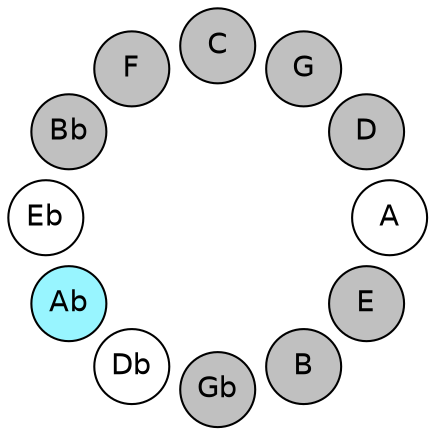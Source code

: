 
graph {

layout = circo;
mindist = .1

node [shape = circle, fontname = Helvetica, margin = 0, style = filled]
edge [style=invis]

subgraph 1 {
	E -- B -- Gb -- Db -- Ab -- Eb -- Bb -- F -- C -- G -- D -- A -- E
}

E [fillcolor = gray];
B [fillcolor = gray];
Gb [fillcolor = gray];
Db [fillcolor = white];
Ab [fillcolor = cadetblue1];
Eb [fillcolor = white];
Bb [fillcolor = gray];
F [fillcolor = gray];
C [fillcolor = gray];
G [fillcolor = gray];
D [fillcolor = gray];
A [fillcolor = white];
}
